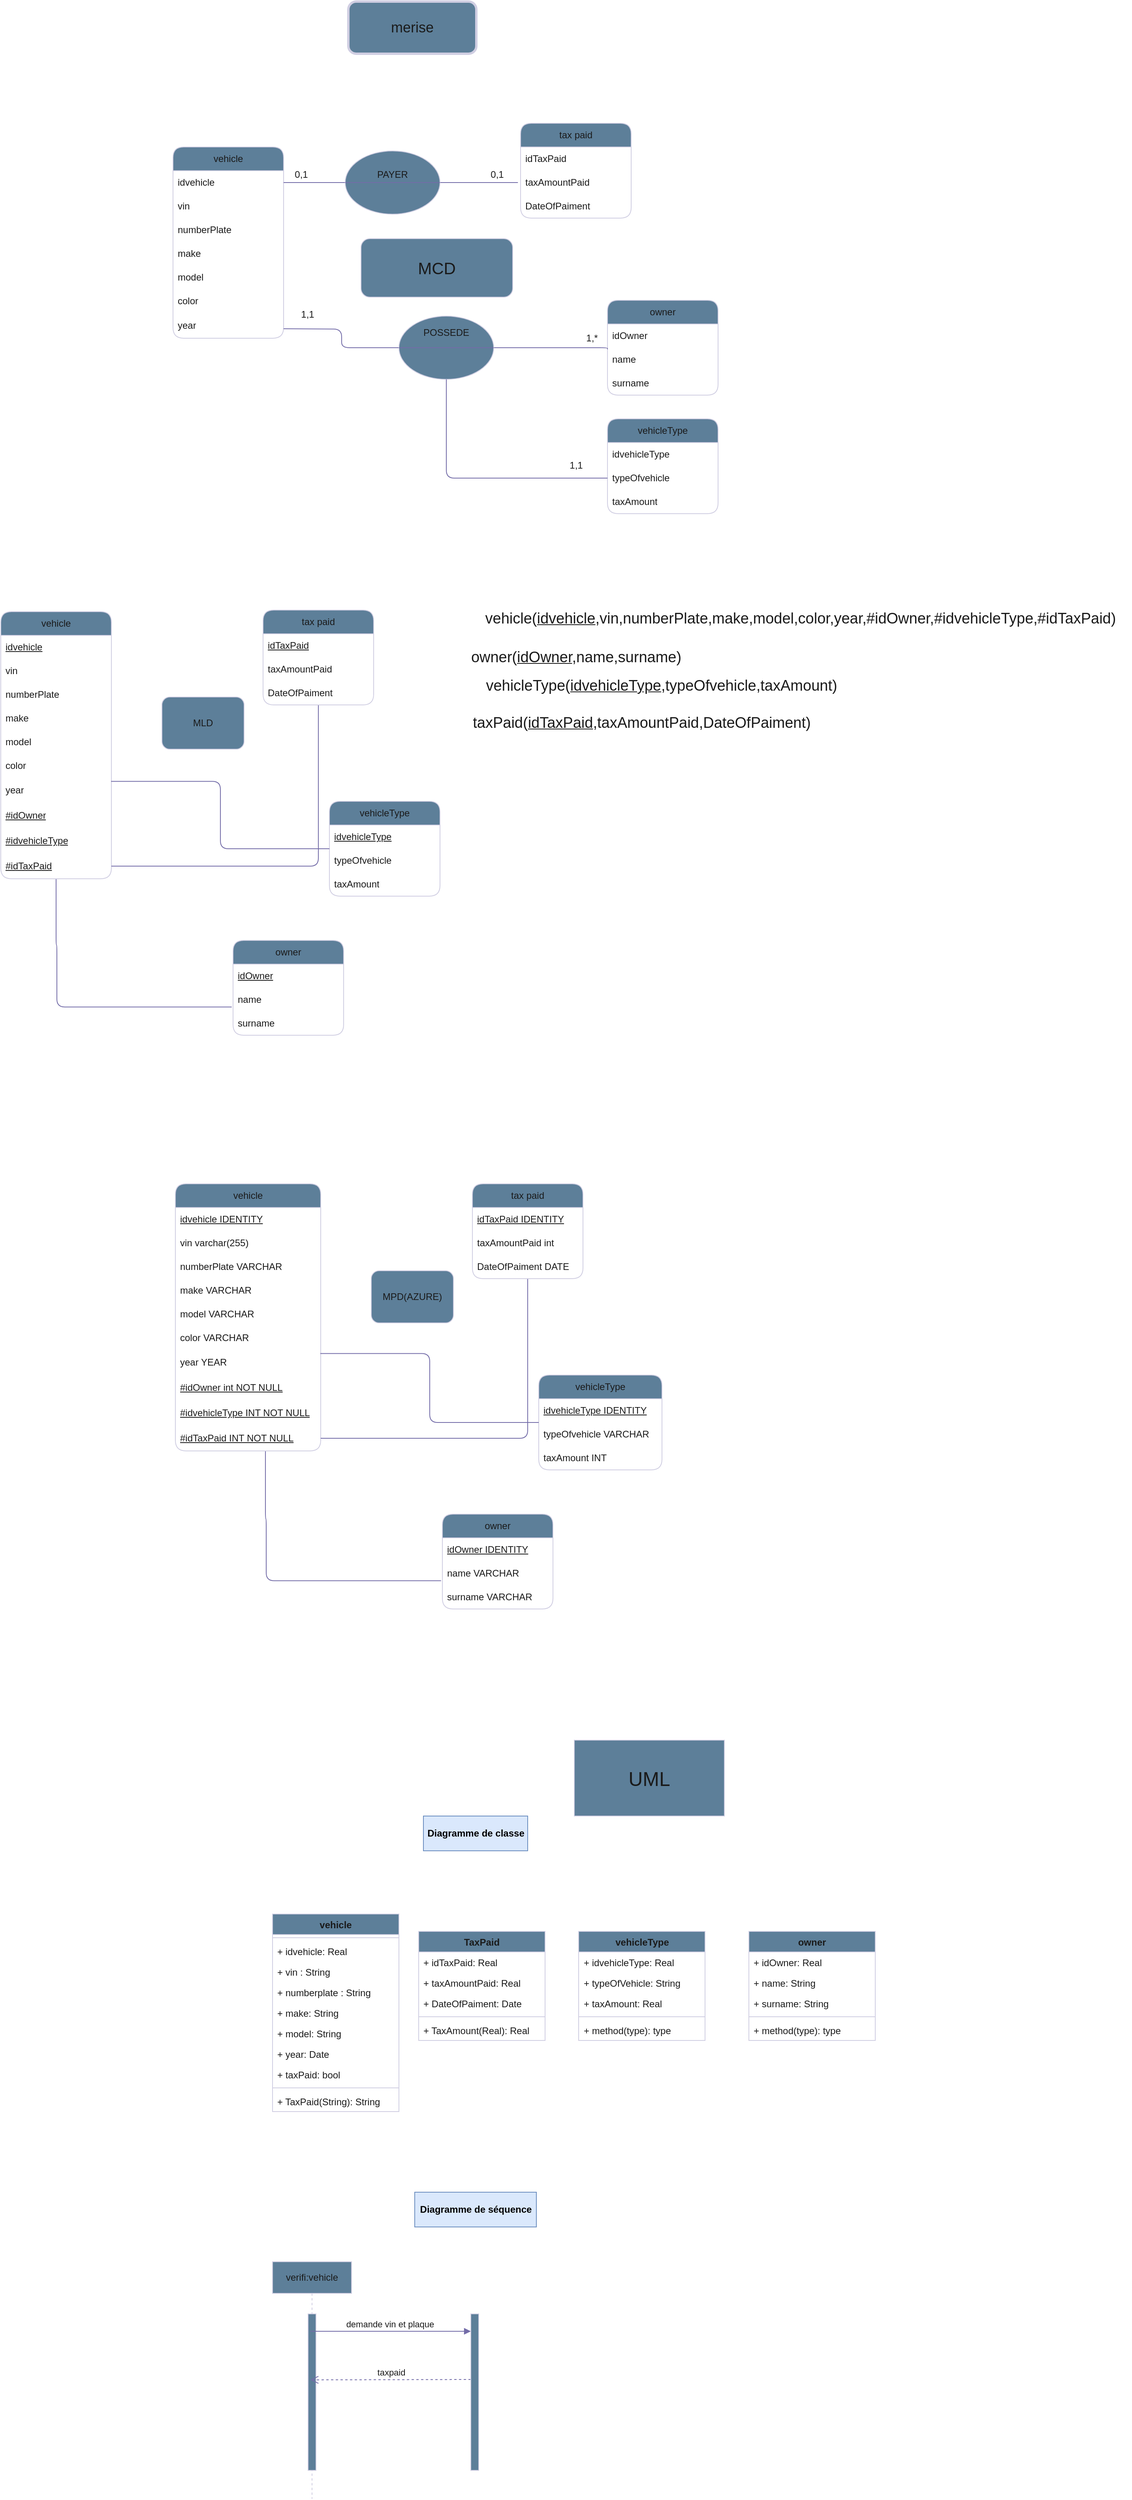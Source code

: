 <mxfile version="23.1.5" type="github">
  <diagram id="C5RBs43oDa-KdzZeNtuy" name="Page-1">
    <mxGraphModel dx="827" dy="2083" grid="1" gridSize="22" guides="1" tooltips="1" connect="1" arrows="1" fold="1" page="1" pageScale="1" pageWidth="1200" pageHeight="1600" math="0" shadow="0">
      <root>
        <mxCell id="WIyWlLk6GJQsqaUBKTNV-0" />
        <mxCell id="WIyWlLk6GJQsqaUBKTNV-1" parent="WIyWlLk6GJQsqaUBKTNV-0" />
        <mxCell id="b2RJDhuck7k-rT2xG-7A-0" value="vehicle" style="swimlane;fontStyle=0;childLayout=stackLayout;horizontal=1;startSize=30;horizontalStack=0;resizeParent=1;resizeParentMax=0;resizeLast=0;collapsible=1;marginBottom=0;whiteSpace=wrap;html=1;rounded=1;labelBackgroundColor=none;fillColor=#5D7F99;strokeColor=#D0CEE2;fontColor=#1A1A1A;" parent="WIyWlLk6GJQsqaUBKTNV-1" vertex="1">
          <mxGeometry x="239" y="-1312" width="140" height="242" as="geometry" />
        </mxCell>
        <mxCell id="b2RJDhuck7k-rT2xG-7A-1" value="idvehicle" style="text;strokeColor=none;fillColor=none;align=left;verticalAlign=middle;spacingLeft=4;spacingRight=4;overflow=hidden;points=[[0,0.5],[1,0.5]];portConstraint=eastwest;rotatable=0;whiteSpace=wrap;html=1;rounded=1;labelBackgroundColor=none;fontColor=#1A1A1A;" parent="b2RJDhuck7k-rT2xG-7A-0" vertex="1">
          <mxGeometry y="30" width="140" height="30" as="geometry" />
        </mxCell>
        <mxCell id="b2RJDhuck7k-rT2xG-7A-2" value="vin" style="text;strokeColor=none;fillColor=none;align=left;verticalAlign=middle;spacingLeft=4;spacingRight=4;overflow=hidden;points=[[0,0.5],[1,0.5]];portConstraint=eastwest;rotatable=0;whiteSpace=wrap;html=1;rounded=1;labelBackgroundColor=none;fontColor=#1A1A1A;" parent="b2RJDhuck7k-rT2xG-7A-0" vertex="1">
          <mxGeometry y="60" width="140" height="30" as="geometry" />
        </mxCell>
        <mxCell id="b2RJDhuck7k-rT2xG-7A-3" value="numberPlate" style="text;strokeColor=none;fillColor=none;align=left;verticalAlign=middle;spacingLeft=4;spacingRight=4;overflow=hidden;points=[[0,0.5],[1,0.5]];portConstraint=eastwest;rotatable=0;whiteSpace=wrap;html=1;rounded=1;labelBackgroundColor=none;fontColor=#1A1A1A;" parent="b2RJDhuck7k-rT2xG-7A-0" vertex="1">
          <mxGeometry y="90" width="140" height="30" as="geometry" />
        </mxCell>
        <mxCell id="b2RJDhuck7k-rT2xG-7A-18" value="make" style="text;strokeColor=none;fillColor=none;align=left;verticalAlign=middle;spacingLeft=4;spacingRight=4;overflow=hidden;points=[[0,0.5],[1,0.5]];portConstraint=eastwest;rotatable=0;whiteSpace=wrap;html=1;rounded=1;labelBackgroundColor=none;fontColor=#1A1A1A;" parent="b2RJDhuck7k-rT2xG-7A-0" vertex="1">
          <mxGeometry y="120" width="140" height="30" as="geometry" />
        </mxCell>
        <mxCell id="b2RJDhuck7k-rT2xG-7A-17" value="model" style="text;strokeColor=none;fillColor=none;align=left;verticalAlign=middle;spacingLeft=4;spacingRight=4;overflow=hidden;points=[[0,0.5],[1,0.5]];portConstraint=eastwest;rotatable=0;whiteSpace=wrap;html=1;rounded=1;labelBackgroundColor=none;fontColor=#1A1A1A;" parent="b2RJDhuck7k-rT2xG-7A-0" vertex="1">
          <mxGeometry y="150" width="140" height="30" as="geometry" />
        </mxCell>
        <mxCell id="b2RJDhuck7k-rT2xG-7A-16" value="color" style="text;strokeColor=none;fillColor=none;align=left;verticalAlign=middle;spacingLeft=4;spacingRight=4;overflow=hidden;points=[[0,0.5],[1,0.5]];portConstraint=eastwest;rotatable=0;whiteSpace=wrap;html=1;rounded=1;labelBackgroundColor=none;fontColor=#1A1A1A;" parent="b2RJDhuck7k-rT2xG-7A-0" vertex="1">
          <mxGeometry y="180" width="140" height="30" as="geometry" />
        </mxCell>
        <mxCell id="b2RJDhuck7k-rT2xG-7A-20" value="year" style="text;strokeColor=none;fillColor=none;align=left;verticalAlign=middle;spacingLeft=4;spacingRight=4;overflow=hidden;points=[[0,0.5],[1,0.5]];portConstraint=eastwest;rotatable=0;whiteSpace=wrap;html=1;rounded=1;labelBackgroundColor=none;fontColor=#1A1A1A;" parent="b2RJDhuck7k-rT2xG-7A-0" vertex="1">
          <mxGeometry y="210" width="140" height="32" as="geometry" />
        </mxCell>
        <mxCell id="b2RJDhuck7k-rT2xG-7A-4" value="tax paid" style="swimlane;fontStyle=0;childLayout=stackLayout;horizontal=1;startSize=30;horizontalStack=0;resizeParent=1;resizeParentMax=0;resizeLast=0;collapsible=1;marginBottom=0;whiteSpace=wrap;html=1;rounded=1;labelBackgroundColor=none;fillColor=#5D7F99;strokeColor=#D0CEE2;fontColor=#1A1A1A;" parent="WIyWlLk6GJQsqaUBKTNV-1" vertex="1">
          <mxGeometry x="679" y="-1342" width="140" height="120" as="geometry" />
        </mxCell>
        <mxCell id="b2RJDhuck7k-rT2xG-7A-5" value="idTaxPaid" style="text;strokeColor=none;fillColor=none;align=left;verticalAlign=middle;spacingLeft=4;spacingRight=4;overflow=hidden;points=[[0,0.5],[1,0.5]];portConstraint=eastwest;rotatable=0;whiteSpace=wrap;html=1;rounded=1;labelBackgroundColor=none;fontColor=#1A1A1A;" parent="b2RJDhuck7k-rT2xG-7A-4" vertex="1">
          <mxGeometry y="30" width="140" height="30" as="geometry" />
        </mxCell>
        <mxCell id="b2RJDhuck7k-rT2xG-7A-6" value="taxAmountPaid" style="text;strokeColor=none;fillColor=none;align=left;verticalAlign=middle;spacingLeft=4;spacingRight=4;overflow=hidden;points=[[0,0.5],[1,0.5]];portConstraint=eastwest;rotatable=0;whiteSpace=wrap;html=1;rounded=1;labelBackgroundColor=none;fontColor=#1A1A1A;" parent="b2RJDhuck7k-rT2xG-7A-4" vertex="1">
          <mxGeometry y="60" width="140" height="30" as="geometry" />
        </mxCell>
        <mxCell id="b2RJDhuck7k-rT2xG-7A-7" value="DateOfPaiment" style="text;strokeColor=none;fillColor=none;align=left;verticalAlign=middle;spacingLeft=4;spacingRight=4;overflow=hidden;points=[[0,0.5],[1,0.5]];portConstraint=eastwest;rotatable=0;whiteSpace=wrap;html=1;rounded=1;labelBackgroundColor=none;fontColor=#1A1A1A;" parent="b2RJDhuck7k-rT2xG-7A-4" vertex="1">
          <mxGeometry y="90" width="140" height="30" as="geometry" />
        </mxCell>
        <mxCell id="b2RJDhuck7k-rT2xG-7A-8" value="owner" style="swimlane;fontStyle=0;childLayout=stackLayout;horizontal=1;startSize=30;horizontalStack=0;resizeParent=1;resizeParentMax=0;resizeLast=0;collapsible=1;marginBottom=0;whiteSpace=wrap;html=1;rounded=1;labelBackgroundColor=none;fillColor=#5D7F99;strokeColor=#D0CEE2;fontColor=#1A1A1A;" parent="WIyWlLk6GJQsqaUBKTNV-1" vertex="1">
          <mxGeometry x="789" y="-1118" width="140" height="120" as="geometry" />
        </mxCell>
        <mxCell id="b2RJDhuck7k-rT2xG-7A-9" value="idOwner" style="text;strokeColor=none;fillColor=none;align=left;verticalAlign=middle;spacingLeft=4;spacingRight=4;overflow=hidden;points=[[0,0.5],[1,0.5]];portConstraint=eastwest;rotatable=0;whiteSpace=wrap;html=1;rounded=1;labelBackgroundColor=none;fontColor=#1A1A1A;" parent="b2RJDhuck7k-rT2xG-7A-8" vertex="1">
          <mxGeometry y="30" width="140" height="30" as="geometry" />
        </mxCell>
        <mxCell id="b2RJDhuck7k-rT2xG-7A-10" value="name" style="text;strokeColor=none;fillColor=none;align=left;verticalAlign=middle;spacingLeft=4;spacingRight=4;overflow=hidden;points=[[0,0.5],[1,0.5]];portConstraint=eastwest;rotatable=0;whiteSpace=wrap;html=1;rounded=1;labelBackgroundColor=none;fontColor=#1A1A1A;" parent="b2RJDhuck7k-rT2xG-7A-8" vertex="1">
          <mxGeometry y="60" width="140" height="30" as="geometry" />
        </mxCell>
        <mxCell id="b2RJDhuck7k-rT2xG-7A-11" value="surname" style="text;strokeColor=none;fillColor=none;align=left;verticalAlign=middle;spacingLeft=4;spacingRight=4;overflow=hidden;points=[[0,0.5],[1,0.5]];portConstraint=eastwest;rotatable=0;whiteSpace=wrap;html=1;rounded=1;labelBackgroundColor=none;fontColor=#1A1A1A;" parent="b2RJDhuck7k-rT2xG-7A-8" vertex="1">
          <mxGeometry y="90" width="140" height="30" as="geometry" />
        </mxCell>
        <mxCell id="b2RJDhuck7k-rT2xG-7A-12" value="vehicleType" style="swimlane;fontStyle=0;childLayout=stackLayout;horizontal=1;startSize=30;horizontalStack=0;resizeParent=1;resizeParentMax=0;resizeLast=0;collapsible=1;marginBottom=0;whiteSpace=wrap;html=1;rounded=1;labelBackgroundColor=none;fillColor=#5D7F99;strokeColor=#D0CEE2;fontColor=#1A1A1A;" parent="WIyWlLk6GJQsqaUBKTNV-1" vertex="1">
          <mxGeometry x="789" y="-968" width="140" height="120" as="geometry" />
        </mxCell>
        <mxCell id="b2RJDhuck7k-rT2xG-7A-13" value="idvehicleType" style="text;strokeColor=none;fillColor=none;align=left;verticalAlign=middle;spacingLeft=4;spacingRight=4;overflow=hidden;points=[[0,0.5],[1,0.5]];portConstraint=eastwest;rotatable=0;whiteSpace=wrap;html=1;rounded=1;labelBackgroundColor=none;fontColor=#1A1A1A;" parent="b2RJDhuck7k-rT2xG-7A-12" vertex="1">
          <mxGeometry y="30" width="140" height="30" as="geometry" />
        </mxCell>
        <mxCell id="b2RJDhuck7k-rT2xG-7A-14" value="typeOfvehicle" style="text;strokeColor=none;fillColor=none;align=left;verticalAlign=middle;spacingLeft=4;spacingRight=4;overflow=hidden;points=[[0,0.5],[1,0.5]];portConstraint=eastwest;rotatable=0;whiteSpace=wrap;html=1;rounded=1;labelBackgroundColor=none;fontColor=#1A1A1A;" parent="b2RJDhuck7k-rT2xG-7A-12" vertex="1">
          <mxGeometry y="60" width="140" height="30" as="geometry" />
        </mxCell>
        <mxCell id="b2RJDhuck7k-rT2xG-7A-15" value="taxAmount" style="text;strokeColor=none;fillColor=none;align=left;verticalAlign=middle;spacingLeft=4;spacingRight=4;overflow=hidden;points=[[0,0.5],[1,0.5]];portConstraint=eastwest;rotatable=0;whiteSpace=wrap;html=1;rounded=1;labelBackgroundColor=none;fontColor=#1A1A1A;" parent="b2RJDhuck7k-rT2xG-7A-12" vertex="1">
          <mxGeometry y="90" width="140" height="30" as="geometry" />
        </mxCell>
        <mxCell id="b2RJDhuck7k-rT2xG-7A-25" style="edgeStyle=orthogonalEdgeStyle;rounded=1;orthogonalLoop=1;jettySize=auto;html=1;endArrow=none;endFill=0;exitX=1;exitY=0.5;exitDx=0;exitDy=0;labelBackgroundColor=none;strokeColor=#736CA8;fontColor=default;" parent="WIyWlLk6GJQsqaUBKTNV-1" edge="1">
          <mxGeometry relative="1" as="geometry">
            <mxPoint x="645" y="-1058" as="sourcePoint" />
            <mxPoint x="789" y="-1056" as="targetPoint" />
            <Array as="points">
              <mxPoint x="789" y="-1058" />
            </Array>
          </mxGeometry>
        </mxCell>
        <mxCell id="b2RJDhuck7k-rT2xG-7A-27" style="edgeStyle=orthogonalEdgeStyle;rounded=1;orthogonalLoop=1;jettySize=auto;html=1;entryX=1;entryY=0.5;entryDx=0;entryDy=0;endArrow=none;endFill=0;labelBackgroundColor=none;strokeColor=#736CA8;fontColor=default;" parent="WIyWlLk6GJQsqaUBKTNV-1" source="b2RJDhuck7k-rT2xG-7A-51" target="b2RJDhuck7k-rT2xG-7A-1" edge="1">
          <mxGeometry relative="1" as="geometry">
            <mxPoint x="569" y="-1267" as="sourcePoint" />
            <Array as="points" />
          </mxGeometry>
        </mxCell>
        <mxCell id="b2RJDhuck7k-rT2xG-7A-29" value="0,1" style="text;html=1;align=center;verticalAlign=middle;resizable=0;points=[];autosize=1;strokeColor=none;fillColor=none;rounded=1;labelBackgroundColor=none;fontColor=#1A1A1A;" parent="WIyWlLk6GJQsqaUBKTNV-1" vertex="1">
          <mxGeometry x="627" y="-1299" width="44" height="44" as="geometry" />
        </mxCell>
        <mxCell id="b2RJDhuck7k-rT2xG-7A-31" value="1,*" style="text;html=1;align=center;verticalAlign=middle;resizable=0;points=[];autosize=1;strokeColor=none;fillColor=none;strokeWidth=6;rounded=1;labelBackgroundColor=none;fontColor=#1A1A1A;" parent="WIyWlLk6GJQsqaUBKTNV-1" vertex="1">
          <mxGeometry x="747" y="-1092" width="44" height="44" as="geometry" />
        </mxCell>
        <mxCell id="b2RJDhuck7k-rT2xG-7A-37" value="0,1" style="text;html=1;align=center;verticalAlign=middle;resizable=0;points=[];autosize=1;strokeColor=none;fillColor=none;rounded=1;labelBackgroundColor=none;fontColor=#1A1A1A;" parent="WIyWlLk6GJQsqaUBKTNV-1" vertex="1">
          <mxGeometry x="379" y="-1299" width="44" height="44" as="geometry" />
        </mxCell>
        <mxCell id="b2RJDhuck7k-rT2xG-7A-40" value="&lt;font style=&quot;font-size: 21px;&quot;&gt;MCD&lt;/font&gt;" style="text;html=1;align=center;verticalAlign=middle;whiteSpace=wrap;rounded=1;fillColor=#5D7F99;strokeColor=#D0CEE2;perimeterSpacing=1;imageWidth=27;imageHeight=24;arcSize=15;labelBackgroundColor=none;fontColor=#1A1A1A;" parent="WIyWlLk6GJQsqaUBKTNV-1" vertex="1">
          <mxGeometry x="477" y="-1196" width="192" height="74" as="geometry" />
        </mxCell>
        <mxCell id="b2RJDhuck7k-rT2xG-7A-48" value="" style="edgeStyle=orthogonalEdgeStyle;rounded=1;orthogonalLoop=1;jettySize=auto;html=1;entryX=0;entryY=0.5;entryDx=0;entryDy=0;endArrow=none;endFill=0;exitX=-0.046;exitY=0.386;exitDx=0;exitDy=0;exitPerimeter=0;labelBackgroundColor=none;strokeColor=#736CA8;fontColor=default;" parent="WIyWlLk6GJQsqaUBKTNV-1" target="b2RJDhuck7k-rT2xG-7A-47" edge="1">
          <mxGeometry relative="1" as="geometry">
            <mxPoint x="378.976" y="-1082.016" as="sourcePoint" />
            <mxPoint x="789" y="-1057" as="targetPoint" />
          </mxGeometry>
        </mxCell>
        <mxCell id="b2RJDhuck7k-rT2xG-7A-47" value="" style="ellipse;whiteSpace=wrap;html=1;rounded=1;labelBackgroundColor=none;fillColor=#5D7F99;strokeColor=#D0CEE2;fontColor=#1A1A1A;" parent="WIyWlLk6GJQsqaUBKTNV-1" vertex="1">
          <mxGeometry x="525" y="-1098" width="120" height="80" as="geometry" />
        </mxCell>
        <mxCell id="b2RJDhuck7k-rT2xG-7A-49" value="" style="endArrow=none;html=1;rounded=1;entryX=1;entryY=0.5;entryDx=0;entryDy=0;exitX=0;exitY=0.5;exitDx=0;exitDy=0;labelBackgroundColor=none;strokeColor=#736CA8;fontColor=default;" parent="WIyWlLk6GJQsqaUBKTNV-1" source="b2RJDhuck7k-rT2xG-7A-47" target="b2RJDhuck7k-rT2xG-7A-47" edge="1">
          <mxGeometry width="50" height="50" relative="1" as="geometry">
            <mxPoint x="525" y="-1138" as="sourcePoint" />
            <mxPoint x="575" y="-1188" as="targetPoint" />
          </mxGeometry>
        </mxCell>
        <mxCell id="b2RJDhuck7k-rT2xG-7A-50" value="POSSEDE" style="text;html=1;align=center;verticalAlign=middle;whiteSpace=wrap;rounded=1;labelBackgroundColor=none;fontColor=#1A1A1A;" parent="WIyWlLk6GJQsqaUBKTNV-1" vertex="1">
          <mxGeometry x="555" y="-1092" width="60" height="30" as="geometry" />
        </mxCell>
        <mxCell id="b2RJDhuck7k-rT2xG-7A-52" value="" style="edgeStyle=orthogonalEdgeStyle;rounded=1;orthogonalLoop=1;jettySize=auto;html=1;entryX=1;entryY=0.5;entryDx=0;entryDy=0;endArrow=none;endFill=0;labelBackgroundColor=none;strokeColor=#736CA8;fontColor=default;" parent="WIyWlLk6GJQsqaUBKTNV-1" target="b2RJDhuck7k-rT2xG-7A-51" edge="1">
          <mxGeometry relative="1" as="geometry">
            <mxPoint x="667" y="-1267" as="sourcePoint" />
            <mxPoint x="379" y="-1267" as="targetPoint" />
            <Array as="points">
              <mxPoint x="679" y="-1267" />
              <mxPoint x="679" y="-1267" />
            </Array>
          </mxGeometry>
        </mxCell>
        <mxCell id="b2RJDhuck7k-rT2xG-7A-51" value="" style="ellipse;whiteSpace=wrap;html=1;rounded=1;labelBackgroundColor=none;fillColor=#5D7F99;strokeColor=#D0CEE2;fontColor=#1A1A1A;" parent="WIyWlLk6GJQsqaUBKTNV-1" vertex="1">
          <mxGeometry x="457" y="-1307" width="120" height="80" as="geometry" />
        </mxCell>
        <mxCell id="b2RJDhuck7k-rT2xG-7A-53" value="" style="endArrow=none;html=1;rounded=1;labelBackgroundColor=none;strokeColor=#736CA8;fontColor=default;" parent="WIyWlLk6GJQsqaUBKTNV-1" source="b2RJDhuck7k-rT2xG-7A-51" edge="1">
          <mxGeometry width="50" height="50" relative="1" as="geometry">
            <mxPoint x="525" y="-1226" as="sourcePoint" />
            <mxPoint x="575" y="-1276" as="targetPoint" />
          </mxGeometry>
        </mxCell>
        <mxCell id="b2RJDhuck7k-rT2xG-7A-55" value="" style="endArrow=none;html=1;rounded=1;entryX=1;entryY=0.5;entryDx=0;entryDy=0;exitX=0;exitY=0.5;exitDx=0;exitDy=0;labelBackgroundColor=none;strokeColor=#736CA8;fontColor=default;" parent="WIyWlLk6GJQsqaUBKTNV-1" source="b2RJDhuck7k-rT2xG-7A-51" target="b2RJDhuck7k-rT2xG-7A-51" edge="1">
          <mxGeometry width="50" height="50" relative="1" as="geometry">
            <mxPoint x="457" y="-1262" as="sourcePoint" />
            <mxPoint x="507" y="-1312" as="targetPoint" />
          </mxGeometry>
        </mxCell>
        <mxCell id="b2RJDhuck7k-rT2xG-7A-56" value="PAYER" style="text;html=1;align=center;verticalAlign=middle;whiteSpace=wrap;rounded=1;labelBackgroundColor=none;fontColor=#1A1A1A;" parent="WIyWlLk6GJQsqaUBKTNV-1" vertex="1">
          <mxGeometry x="487" y="-1292" width="60" height="30" as="geometry" />
        </mxCell>
        <mxCell id="b2RJDhuck7k-rT2xG-7A-64" value="1,1" style="text;html=1;align=center;verticalAlign=middle;resizable=0;points=[];autosize=1;strokeColor=none;fillColor=none;strokeWidth=6;rounded=1;labelBackgroundColor=none;fontColor=#1A1A1A;" parent="WIyWlLk6GJQsqaUBKTNV-1" vertex="1">
          <mxGeometry x="727" y="-931" width="44" height="44" as="geometry" />
        </mxCell>
        <mxCell id="b2RJDhuck7k-rT2xG-7A-67" value="1,1" style="text;html=1;align=center;verticalAlign=middle;resizable=0;points=[];autosize=1;strokeColor=none;fillColor=none;strokeWidth=6;rounded=1;labelBackgroundColor=none;fontColor=#1A1A1A;" parent="WIyWlLk6GJQsqaUBKTNV-1" vertex="1">
          <mxGeometry x="387" y="-1122" width="44" height="44" as="geometry" />
        </mxCell>
        <mxCell id="b2RJDhuck7k-rT2xG-7A-69" style="edgeStyle=orthogonalEdgeStyle;rounded=1;orthogonalLoop=1;jettySize=auto;html=1;entryX=0.5;entryY=1;entryDx=0;entryDy=0;endArrow=none;endFill=0;labelBackgroundColor=none;strokeColor=#736CA8;fontColor=default;" parent="WIyWlLk6GJQsqaUBKTNV-1" source="b2RJDhuck7k-rT2xG-7A-14" target="b2RJDhuck7k-rT2xG-7A-47" edge="1">
          <mxGeometry relative="1" as="geometry" />
        </mxCell>
        <mxCell id="_83wY9tQXMiuMrTnx9jU-0" value="&lt;font style=&quot;font-size: 18px;&quot;&gt;merise&lt;/font&gt;" style="text;html=1;align=center;verticalAlign=middle;whiteSpace=wrap;rounded=1;perimeterSpacing=3;strokeWidth=3;fillColor=#5D7F99;strokeColor=#D0CEE2;labelBackgroundColor=none;fontColor=#1A1A1A;" vertex="1" parent="WIyWlLk6GJQsqaUBKTNV-1">
          <mxGeometry x="461" y="-1496" width="162" height="66" as="geometry" />
        </mxCell>
        <mxCell id="_83wY9tQXMiuMrTnx9jU-35" style="edgeStyle=orthogonalEdgeStyle;rounded=1;orthogonalLoop=1;jettySize=auto;html=1;entryX=-0.012;entryY=-0.19;entryDx=0;entryDy=0;entryPerimeter=0;endArrow=none;endFill=0;labelBackgroundColor=none;strokeColor=#736CA8;fontColor=default;" edge="1" parent="WIyWlLk6GJQsqaUBKTNV-1" source="_83wY9tQXMiuMrTnx9jU-36" target="_83wY9tQXMiuMrTnx9jU-55">
          <mxGeometry relative="1" as="geometry">
            <mxPoint x="91" y="-219" as="targetPoint" />
            <Array as="points">
              <mxPoint x="91" y="-302" />
              <mxPoint x="92" y="-224" />
            </Array>
          </mxGeometry>
        </mxCell>
        <mxCell id="_83wY9tQXMiuMrTnx9jU-36" value="vehicle" style="swimlane;fontStyle=0;childLayout=stackLayout;horizontal=1;startSize=30;horizontalStack=0;resizeParent=1;resizeParentMax=0;resizeLast=0;collapsible=1;marginBottom=0;whiteSpace=wrap;html=1;rounded=1;labelBackgroundColor=none;fillColor=#5D7F99;strokeColor=#D0CEE2;fontColor=#1A1A1A;" vertex="1" parent="WIyWlLk6GJQsqaUBKTNV-1">
          <mxGeometry x="21" y="-724" width="140" height="338" as="geometry" />
        </mxCell>
        <mxCell id="_83wY9tQXMiuMrTnx9jU-37" value="&lt;u&gt;idvehicle&lt;/u&gt;" style="text;strokeColor=none;fillColor=none;align=left;verticalAlign=middle;spacingLeft=4;spacingRight=4;overflow=hidden;points=[[0,0.5],[1,0.5]];portConstraint=eastwest;rotatable=0;whiteSpace=wrap;html=1;rounded=1;labelBackgroundColor=none;fontColor=#1A1A1A;" vertex="1" parent="_83wY9tQXMiuMrTnx9jU-36">
          <mxGeometry y="30" width="140" height="30" as="geometry" />
        </mxCell>
        <mxCell id="_83wY9tQXMiuMrTnx9jU-38" value="vin" style="text;strokeColor=none;fillColor=none;align=left;verticalAlign=middle;spacingLeft=4;spacingRight=4;overflow=hidden;points=[[0,0.5],[1,0.5]];portConstraint=eastwest;rotatable=0;whiteSpace=wrap;html=1;rounded=1;labelBackgroundColor=none;fontColor=#1A1A1A;" vertex="1" parent="_83wY9tQXMiuMrTnx9jU-36">
          <mxGeometry y="60" width="140" height="30" as="geometry" />
        </mxCell>
        <mxCell id="_83wY9tQXMiuMrTnx9jU-39" value="numberPlate" style="text;strokeColor=none;fillColor=none;align=left;verticalAlign=middle;spacingLeft=4;spacingRight=4;overflow=hidden;points=[[0,0.5],[1,0.5]];portConstraint=eastwest;rotatable=0;whiteSpace=wrap;html=1;rounded=1;labelBackgroundColor=none;fontColor=#1A1A1A;" vertex="1" parent="_83wY9tQXMiuMrTnx9jU-36">
          <mxGeometry y="90" width="140" height="30" as="geometry" />
        </mxCell>
        <mxCell id="_83wY9tQXMiuMrTnx9jU-40" value="make" style="text;strokeColor=none;fillColor=none;align=left;verticalAlign=middle;spacingLeft=4;spacingRight=4;overflow=hidden;points=[[0,0.5],[1,0.5]];portConstraint=eastwest;rotatable=0;whiteSpace=wrap;html=1;rounded=1;labelBackgroundColor=none;fontColor=#1A1A1A;" vertex="1" parent="_83wY9tQXMiuMrTnx9jU-36">
          <mxGeometry y="120" width="140" height="30" as="geometry" />
        </mxCell>
        <mxCell id="_83wY9tQXMiuMrTnx9jU-41" value="model" style="text;strokeColor=none;fillColor=none;align=left;verticalAlign=middle;spacingLeft=4;spacingRight=4;overflow=hidden;points=[[0,0.5],[1,0.5]];portConstraint=eastwest;rotatable=0;whiteSpace=wrap;html=1;rounded=1;labelBackgroundColor=none;fontColor=#1A1A1A;" vertex="1" parent="_83wY9tQXMiuMrTnx9jU-36">
          <mxGeometry y="150" width="140" height="30" as="geometry" />
        </mxCell>
        <mxCell id="_83wY9tQXMiuMrTnx9jU-42" value="color" style="text;strokeColor=none;fillColor=none;align=left;verticalAlign=middle;spacingLeft=4;spacingRight=4;overflow=hidden;points=[[0,0.5],[1,0.5]];portConstraint=eastwest;rotatable=0;whiteSpace=wrap;html=1;rounded=1;labelBackgroundColor=none;fontColor=#1A1A1A;" vertex="1" parent="_83wY9tQXMiuMrTnx9jU-36">
          <mxGeometry y="180" width="140" height="30" as="geometry" />
        </mxCell>
        <mxCell id="_83wY9tQXMiuMrTnx9jU-43" value="year" style="text;strokeColor=none;fillColor=none;align=left;verticalAlign=middle;spacingLeft=4;spacingRight=4;overflow=hidden;points=[[0,0.5],[1,0.5]];portConstraint=eastwest;rotatable=0;whiteSpace=wrap;html=1;rounded=1;labelBackgroundColor=none;fontColor=#1A1A1A;" vertex="1" parent="_83wY9tQXMiuMrTnx9jU-36">
          <mxGeometry y="210" width="140" height="32" as="geometry" />
        </mxCell>
        <mxCell id="_83wY9tQXMiuMrTnx9jU-44" value="&lt;u&gt;#idOwner&lt;/u&gt;" style="text;strokeColor=none;fillColor=none;align=left;verticalAlign=middle;spacingLeft=4;spacingRight=4;overflow=hidden;points=[[0,0.5],[1,0.5]];portConstraint=eastwest;rotatable=0;whiteSpace=wrap;html=1;rounded=1;labelBackgroundColor=none;fontColor=#1A1A1A;" vertex="1" parent="_83wY9tQXMiuMrTnx9jU-36">
          <mxGeometry y="242" width="140" height="32" as="geometry" />
        </mxCell>
        <mxCell id="_83wY9tQXMiuMrTnx9jU-45" value="&lt;u&gt;#idvehicleType&lt;/u&gt;" style="text;strokeColor=none;fillColor=none;align=left;verticalAlign=middle;spacingLeft=4;spacingRight=4;overflow=hidden;points=[[0,0.5],[1,0.5]];portConstraint=eastwest;rotatable=0;whiteSpace=wrap;html=1;rounded=1;labelBackgroundColor=none;fontColor=#1A1A1A;" vertex="1" parent="_83wY9tQXMiuMrTnx9jU-36">
          <mxGeometry y="274" width="140" height="32" as="geometry" />
        </mxCell>
        <mxCell id="_83wY9tQXMiuMrTnx9jU-46" value="&lt;u&gt;#idTaxPaid&lt;/u&gt;" style="text;strokeColor=none;fillColor=none;align=left;verticalAlign=middle;spacingLeft=4;spacingRight=4;overflow=hidden;points=[[0,0.5],[1,0.5]];portConstraint=eastwest;rotatable=0;whiteSpace=wrap;html=1;rounded=1;labelBackgroundColor=none;fontColor=#1A1A1A;" vertex="1" parent="_83wY9tQXMiuMrTnx9jU-36">
          <mxGeometry y="306" width="140" height="32" as="geometry" />
        </mxCell>
        <mxCell id="_83wY9tQXMiuMrTnx9jU-47" style="edgeStyle=orthogonalEdgeStyle;rounded=1;orthogonalLoop=1;jettySize=auto;html=1;endArrow=none;endFill=0;labelBackgroundColor=none;strokeColor=#736CA8;fontColor=default;" edge="1" parent="WIyWlLk6GJQsqaUBKTNV-1" source="_83wY9tQXMiuMrTnx9jU-48" target="_83wY9tQXMiuMrTnx9jU-46">
          <mxGeometry relative="1" as="geometry" />
        </mxCell>
        <mxCell id="_83wY9tQXMiuMrTnx9jU-48" value="tax paid" style="swimlane;fontStyle=0;childLayout=stackLayout;horizontal=1;startSize=30;horizontalStack=0;resizeParent=1;resizeParentMax=0;resizeLast=0;collapsible=1;marginBottom=0;whiteSpace=wrap;html=1;rounded=1;labelBackgroundColor=none;fillColor=#5D7F99;strokeColor=#D0CEE2;fontColor=#1A1A1A;" vertex="1" parent="WIyWlLk6GJQsqaUBKTNV-1">
          <mxGeometry x="353" y="-726" width="140" height="120" as="geometry" />
        </mxCell>
        <mxCell id="_83wY9tQXMiuMrTnx9jU-49" value="&lt;u&gt;idTaxPaid&lt;/u&gt;" style="text;strokeColor=none;fillColor=none;align=left;verticalAlign=middle;spacingLeft=4;spacingRight=4;overflow=hidden;points=[[0,0.5],[1,0.5]];portConstraint=eastwest;rotatable=0;whiteSpace=wrap;html=1;rounded=1;labelBackgroundColor=none;fontColor=#1A1A1A;" vertex="1" parent="_83wY9tQXMiuMrTnx9jU-48">
          <mxGeometry y="30" width="140" height="30" as="geometry" />
        </mxCell>
        <mxCell id="_83wY9tQXMiuMrTnx9jU-50" value="taxAmountPaid" style="text;strokeColor=none;fillColor=none;align=left;verticalAlign=middle;spacingLeft=4;spacingRight=4;overflow=hidden;points=[[0,0.5],[1,0.5]];portConstraint=eastwest;rotatable=0;whiteSpace=wrap;html=1;rounded=1;labelBackgroundColor=none;fontColor=#1A1A1A;" vertex="1" parent="_83wY9tQXMiuMrTnx9jU-48">
          <mxGeometry y="60" width="140" height="30" as="geometry" />
        </mxCell>
        <mxCell id="_83wY9tQXMiuMrTnx9jU-51" value="DateOfPaiment" style="text;strokeColor=none;fillColor=none;align=left;verticalAlign=middle;spacingLeft=4;spacingRight=4;overflow=hidden;points=[[0,0.5],[1,0.5]];portConstraint=eastwest;rotatable=0;whiteSpace=wrap;html=1;rounded=1;labelBackgroundColor=none;fontColor=#1A1A1A;" vertex="1" parent="_83wY9tQXMiuMrTnx9jU-48">
          <mxGeometry y="90" width="140" height="30" as="geometry" />
        </mxCell>
        <mxCell id="_83wY9tQXMiuMrTnx9jU-52" value="owner" style="swimlane;fontStyle=0;childLayout=stackLayout;horizontal=1;startSize=30;horizontalStack=0;resizeParent=1;resizeParentMax=0;resizeLast=0;collapsible=1;marginBottom=0;whiteSpace=wrap;html=1;rounded=1;labelBackgroundColor=none;fillColor=#5D7F99;strokeColor=#D0CEE2;fontColor=#1A1A1A;" vertex="1" parent="WIyWlLk6GJQsqaUBKTNV-1">
          <mxGeometry x="315" y="-308" width="140" height="120" as="geometry" />
        </mxCell>
        <mxCell id="_83wY9tQXMiuMrTnx9jU-53" value="&lt;u&gt;idOwner&lt;/u&gt;" style="text;strokeColor=none;fillColor=none;align=left;verticalAlign=middle;spacingLeft=4;spacingRight=4;overflow=hidden;points=[[0,0.5],[1,0.5]];portConstraint=eastwest;rotatable=0;whiteSpace=wrap;html=1;rounded=1;labelBackgroundColor=none;fontColor=#1A1A1A;" vertex="1" parent="_83wY9tQXMiuMrTnx9jU-52">
          <mxGeometry y="30" width="140" height="30" as="geometry" />
        </mxCell>
        <mxCell id="_83wY9tQXMiuMrTnx9jU-54" value="name" style="text;strokeColor=none;fillColor=none;align=left;verticalAlign=middle;spacingLeft=4;spacingRight=4;overflow=hidden;points=[[0,0.5],[1,0.5]];portConstraint=eastwest;rotatable=0;whiteSpace=wrap;html=1;rounded=1;labelBackgroundColor=none;fontColor=#1A1A1A;" vertex="1" parent="_83wY9tQXMiuMrTnx9jU-52">
          <mxGeometry y="60" width="140" height="30" as="geometry" />
        </mxCell>
        <mxCell id="_83wY9tQXMiuMrTnx9jU-55" value="surname" style="text;strokeColor=none;fillColor=none;align=left;verticalAlign=middle;spacingLeft=4;spacingRight=4;overflow=hidden;points=[[0,0.5],[1,0.5]];portConstraint=eastwest;rotatable=0;whiteSpace=wrap;html=1;rounded=1;labelBackgroundColor=none;fontColor=#1A1A1A;" vertex="1" parent="_83wY9tQXMiuMrTnx9jU-52">
          <mxGeometry y="90" width="140" height="30" as="geometry" />
        </mxCell>
        <mxCell id="_83wY9tQXMiuMrTnx9jU-56" value="vehicleType" style="swimlane;fontStyle=0;childLayout=stackLayout;horizontal=1;startSize=30;horizontalStack=0;resizeParent=1;resizeParentMax=0;resizeLast=0;collapsible=1;marginBottom=0;whiteSpace=wrap;html=1;rounded=1;labelBackgroundColor=none;fillColor=#5D7F99;strokeColor=#D0CEE2;fontColor=#1A1A1A;" vertex="1" parent="WIyWlLk6GJQsqaUBKTNV-1">
          <mxGeometry x="437" y="-484" width="140" height="120" as="geometry" />
        </mxCell>
        <mxCell id="_83wY9tQXMiuMrTnx9jU-57" value="&lt;u&gt;idvehicleType&lt;/u&gt;" style="text;strokeColor=none;fillColor=none;align=left;verticalAlign=middle;spacingLeft=4;spacingRight=4;overflow=hidden;points=[[0,0.5],[1,0.5]];portConstraint=eastwest;rotatable=0;whiteSpace=wrap;html=1;rounded=1;labelBackgroundColor=none;fontColor=#1A1A1A;" vertex="1" parent="_83wY9tQXMiuMrTnx9jU-56">
          <mxGeometry y="30" width="140" height="30" as="geometry" />
        </mxCell>
        <mxCell id="_83wY9tQXMiuMrTnx9jU-58" value="typeOfvehicle" style="text;strokeColor=none;fillColor=none;align=left;verticalAlign=middle;spacingLeft=4;spacingRight=4;overflow=hidden;points=[[0,0.5],[1,0.5]];portConstraint=eastwest;rotatable=0;whiteSpace=wrap;html=1;rounded=1;labelBackgroundColor=none;fontColor=#1A1A1A;" vertex="1" parent="_83wY9tQXMiuMrTnx9jU-56">
          <mxGeometry y="60" width="140" height="30" as="geometry" />
        </mxCell>
        <mxCell id="_83wY9tQXMiuMrTnx9jU-59" value="taxAmount" style="text;strokeColor=none;fillColor=none;align=left;verticalAlign=middle;spacingLeft=4;spacingRight=4;overflow=hidden;points=[[0,0.5],[1,0.5]];portConstraint=eastwest;rotatable=0;whiteSpace=wrap;html=1;rounded=1;labelBackgroundColor=none;fontColor=#1A1A1A;" vertex="1" parent="_83wY9tQXMiuMrTnx9jU-56">
          <mxGeometry y="90" width="140" height="30" as="geometry" />
        </mxCell>
        <mxCell id="_83wY9tQXMiuMrTnx9jU-60" style="edgeStyle=orthogonalEdgeStyle;rounded=1;orthogonalLoop=1;jettySize=auto;html=1;entryX=0.997;entryY=0.149;entryDx=0;entryDy=0;entryPerimeter=0;endArrow=none;endFill=0;labelBackgroundColor=none;strokeColor=#736CA8;fontColor=default;" edge="1" parent="WIyWlLk6GJQsqaUBKTNV-1" source="_83wY9tQXMiuMrTnx9jU-56" target="_83wY9tQXMiuMrTnx9jU-43">
          <mxGeometry relative="1" as="geometry" />
        </mxCell>
        <mxCell id="_83wY9tQXMiuMrTnx9jU-61" value="MLD" style="text;html=1;align=center;verticalAlign=middle;whiteSpace=wrap;rounded=1;fillColor=#5D7F99;strokeColor=#D0CEE2;labelBackgroundColor=none;fontColor=#1A1A1A;" vertex="1" parent="WIyWlLk6GJQsqaUBKTNV-1">
          <mxGeometry x="225" y="-616" width="104" height="66" as="geometry" />
        </mxCell>
        <mxCell id="_83wY9tQXMiuMrTnx9jU-62" style="edgeStyle=orthogonalEdgeStyle;rounded=1;orthogonalLoop=1;jettySize=auto;html=1;entryX=-0.012;entryY=-0.19;entryDx=0;entryDy=0;entryPerimeter=0;endArrow=none;endFill=0;labelBackgroundColor=none;strokeColor=#736CA8;fontColor=default;" edge="1" parent="WIyWlLk6GJQsqaUBKTNV-1" source="_83wY9tQXMiuMrTnx9jU-63" target="_83wY9tQXMiuMrTnx9jU-82">
          <mxGeometry relative="1" as="geometry">
            <mxPoint x="356" y="507" as="targetPoint" />
            <Array as="points">
              <mxPoint x="356" y="424" />
              <mxPoint x="357" y="502" />
            </Array>
          </mxGeometry>
        </mxCell>
        <mxCell id="_83wY9tQXMiuMrTnx9jU-63" value="vehicle" style="swimlane;fontStyle=0;childLayout=stackLayout;horizontal=1;startSize=30;horizontalStack=0;resizeParent=1;resizeParentMax=0;resizeLast=0;collapsible=1;marginBottom=0;whiteSpace=wrap;html=1;rounded=1;labelBackgroundColor=none;fillColor=#5D7F99;strokeColor=#D0CEE2;fontColor=#1A1A1A;" vertex="1" parent="WIyWlLk6GJQsqaUBKTNV-1">
          <mxGeometry x="242" width="184" height="338" as="geometry" />
        </mxCell>
        <mxCell id="_83wY9tQXMiuMrTnx9jU-64" value="&lt;u&gt;idvehicle IDENTITY&lt;/u&gt;" style="text;strokeColor=none;fillColor=none;align=left;verticalAlign=middle;spacingLeft=4;spacingRight=4;overflow=hidden;points=[[0,0.5],[1,0.5]];portConstraint=eastwest;rotatable=0;whiteSpace=wrap;html=1;rounded=1;labelBackgroundColor=none;fontColor=#1A1A1A;" vertex="1" parent="_83wY9tQXMiuMrTnx9jU-63">
          <mxGeometry y="30" width="184" height="30" as="geometry" />
        </mxCell>
        <mxCell id="_83wY9tQXMiuMrTnx9jU-65" value="vin varchar(255)" style="text;strokeColor=none;fillColor=none;align=left;verticalAlign=middle;spacingLeft=4;spacingRight=4;overflow=hidden;points=[[0,0.5],[1,0.5]];portConstraint=eastwest;rotatable=0;whiteSpace=wrap;html=1;rounded=1;labelBackgroundColor=none;fontColor=#1A1A1A;" vertex="1" parent="_83wY9tQXMiuMrTnx9jU-63">
          <mxGeometry y="60" width="184" height="30" as="geometry" />
        </mxCell>
        <mxCell id="_83wY9tQXMiuMrTnx9jU-66" value="numberPlate VARCHAR" style="text;strokeColor=none;fillColor=none;align=left;verticalAlign=middle;spacingLeft=4;spacingRight=4;overflow=hidden;points=[[0,0.5],[1,0.5]];portConstraint=eastwest;rotatable=0;whiteSpace=wrap;html=1;rounded=1;labelBackgroundColor=none;fontColor=#1A1A1A;" vertex="1" parent="_83wY9tQXMiuMrTnx9jU-63">
          <mxGeometry y="90" width="184" height="30" as="geometry" />
        </mxCell>
        <mxCell id="_83wY9tQXMiuMrTnx9jU-67" value="make VARCHAR" style="text;strokeColor=none;fillColor=none;align=left;verticalAlign=middle;spacingLeft=4;spacingRight=4;overflow=hidden;points=[[0,0.5],[1,0.5]];portConstraint=eastwest;rotatable=0;whiteSpace=wrap;html=1;rounded=1;labelBackgroundColor=none;fontColor=#1A1A1A;" vertex="1" parent="_83wY9tQXMiuMrTnx9jU-63">
          <mxGeometry y="120" width="184" height="30" as="geometry" />
        </mxCell>
        <mxCell id="_83wY9tQXMiuMrTnx9jU-68" value="model VARCHAR" style="text;strokeColor=none;fillColor=none;align=left;verticalAlign=middle;spacingLeft=4;spacingRight=4;overflow=hidden;points=[[0,0.5],[1,0.5]];portConstraint=eastwest;rotatable=0;whiteSpace=wrap;html=1;rounded=1;labelBackgroundColor=none;fontColor=#1A1A1A;" vertex="1" parent="_83wY9tQXMiuMrTnx9jU-63">
          <mxGeometry y="150" width="184" height="30" as="geometry" />
        </mxCell>
        <mxCell id="_83wY9tQXMiuMrTnx9jU-69" value="color VARCHAR" style="text;strokeColor=none;fillColor=none;align=left;verticalAlign=middle;spacingLeft=4;spacingRight=4;overflow=hidden;points=[[0,0.5],[1,0.5]];portConstraint=eastwest;rotatable=0;whiteSpace=wrap;html=1;rounded=1;labelBackgroundColor=none;fontColor=#1A1A1A;" vertex="1" parent="_83wY9tQXMiuMrTnx9jU-63">
          <mxGeometry y="180" width="184" height="30" as="geometry" />
        </mxCell>
        <mxCell id="_83wY9tQXMiuMrTnx9jU-70" value="year YEAR" style="text;strokeColor=none;fillColor=none;align=left;verticalAlign=middle;spacingLeft=4;spacingRight=4;overflow=hidden;points=[[0,0.5],[1,0.5]];portConstraint=eastwest;rotatable=0;whiteSpace=wrap;html=1;rounded=1;labelBackgroundColor=none;fontColor=#1A1A1A;" vertex="1" parent="_83wY9tQXMiuMrTnx9jU-63">
          <mxGeometry y="210" width="184" height="32" as="geometry" />
        </mxCell>
        <mxCell id="_83wY9tQXMiuMrTnx9jU-71" value="&lt;u&gt;#idOwner int NOT NULL&lt;/u&gt;" style="text;strokeColor=none;fillColor=none;align=left;verticalAlign=middle;spacingLeft=4;spacingRight=4;overflow=hidden;points=[[0,0.5],[1,0.5]];portConstraint=eastwest;rotatable=0;whiteSpace=wrap;html=1;rounded=1;labelBackgroundColor=none;fontColor=#1A1A1A;" vertex="1" parent="_83wY9tQXMiuMrTnx9jU-63">
          <mxGeometry y="242" width="184" height="32" as="geometry" />
        </mxCell>
        <mxCell id="_83wY9tQXMiuMrTnx9jU-72" value="&lt;u&gt;#idvehicleType INT NOT NULL&lt;/u&gt;" style="text;strokeColor=none;fillColor=none;align=left;verticalAlign=middle;spacingLeft=4;spacingRight=4;overflow=hidden;points=[[0,0.5],[1,0.5]];portConstraint=eastwest;rotatable=0;whiteSpace=wrap;html=1;rounded=1;labelBackgroundColor=none;fontColor=#1A1A1A;" vertex="1" parent="_83wY9tQXMiuMrTnx9jU-63">
          <mxGeometry y="274" width="184" height="32" as="geometry" />
        </mxCell>
        <mxCell id="_83wY9tQXMiuMrTnx9jU-73" value="&lt;u&gt;#idTaxPaid INT NOT NULL&lt;/u&gt;" style="text;strokeColor=none;fillColor=none;align=left;verticalAlign=middle;spacingLeft=4;spacingRight=4;overflow=hidden;points=[[0,0.5],[1,0.5]];portConstraint=eastwest;rotatable=0;whiteSpace=wrap;html=1;rounded=1;labelBackgroundColor=none;fontColor=#1A1A1A;" vertex="1" parent="_83wY9tQXMiuMrTnx9jU-63">
          <mxGeometry y="306" width="184" height="32" as="geometry" />
        </mxCell>
        <mxCell id="_83wY9tQXMiuMrTnx9jU-74" style="edgeStyle=orthogonalEdgeStyle;rounded=1;orthogonalLoop=1;jettySize=auto;html=1;endArrow=none;endFill=0;labelBackgroundColor=none;strokeColor=#736CA8;fontColor=default;" edge="1" parent="WIyWlLk6GJQsqaUBKTNV-1" source="_83wY9tQXMiuMrTnx9jU-75" target="_83wY9tQXMiuMrTnx9jU-73">
          <mxGeometry relative="1" as="geometry" />
        </mxCell>
        <mxCell id="_83wY9tQXMiuMrTnx9jU-75" value="tax paid" style="swimlane;fontStyle=0;childLayout=stackLayout;horizontal=1;startSize=30;horizontalStack=0;resizeParent=1;resizeParentMax=0;resizeLast=0;collapsible=1;marginBottom=0;whiteSpace=wrap;html=1;rounded=1;labelBackgroundColor=none;fillColor=#5D7F99;strokeColor=#D0CEE2;fontColor=#1A1A1A;" vertex="1" parent="WIyWlLk6GJQsqaUBKTNV-1">
          <mxGeometry x="618" width="140" height="120" as="geometry" />
        </mxCell>
        <mxCell id="_83wY9tQXMiuMrTnx9jU-76" value="&lt;u&gt;idTaxPaid IDENTITY&lt;/u&gt;" style="text;strokeColor=none;fillColor=none;align=left;verticalAlign=middle;spacingLeft=4;spacingRight=4;overflow=hidden;points=[[0,0.5],[1,0.5]];portConstraint=eastwest;rotatable=0;whiteSpace=wrap;html=1;rounded=1;labelBackgroundColor=none;fontColor=#1A1A1A;" vertex="1" parent="_83wY9tQXMiuMrTnx9jU-75">
          <mxGeometry y="30" width="140" height="30" as="geometry" />
        </mxCell>
        <mxCell id="_83wY9tQXMiuMrTnx9jU-77" value="taxAmountPaid int&amp;nbsp;" style="text;strokeColor=none;fillColor=none;align=left;verticalAlign=middle;spacingLeft=4;spacingRight=4;overflow=hidden;points=[[0,0.5],[1,0.5]];portConstraint=eastwest;rotatable=0;whiteSpace=wrap;html=1;rounded=1;labelBackgroundColor=none;fontColor=#1A1A1A;" vertex="1" parent="_83wY9tQXMiuMrTnx9jU-75">
          <mxGeometry y="60" width="140" height="30" as="geometry" />
        </mxCell>
        <mxCell id="_83wY9tQXMiuMrTnx9jU-78" value="DateOfPaiment DATE" style="text;strokeColor=none;fillColor=none;align=left;verticalAlign=middle;spacingLeft=4;spacingRight=4;overflow=hidden;points=[[0,0.5],[1,0.5]];portConstraint=eastwest;rotatable=0;whiteSpace=wrap;html=1;rounded=1;labelBackgroundColor=none;fontColor=#1A1A1A;" vertex="1" parent="_83wY9tQXMiuMrTnx9jU-75">
          <mxGeometry y="90" width="140" height="30" as="geometry" />
        </mxCell>
        <mxCell id="_83wY9tQXMiuMrTnx9jU-79" value="owner" style="swimlane;fontStyle=0;childLayout=stackLayout;horizontal=1;startSize=30;horizontalStack=0;resizeParent=1;resizeParentMax=0;resizeLast=0;collapsible=1;marginBottom=0;whiteSpace=wrap;html=1;rounded=1;labelBackgroundColor=none;fillColor=#5D7F99;strokeColor=#D0CEE2;fontColor=#1A1A1A;" vertex="1" parent="WIyWlLk6GJQsqaUBKTNV-1">
          <mxGeometry x="580" y="418" width="140" height="120" as="geometry" />
        </mxCell>
        <mxCell id="_83wY9tQXMiuMrTnx9jU-80" value="&lt;u&gt;idOwner IDENTITY&lt;/u&gt;" style="text;strokeColor=none;fillColor=none;align=left;verticalAlign=middle;spacingLeft=4;spacingRight=4;overflow=hidden;points=[[0,0.5],[1,0.5]];portConstraint=eastwest;rotatable=0;whiteSpace=wrap;html=1;rounded=1;labelBackgroundColor=none;fontColor=#1A1A1A;" vertex="1" parent="_83wY9tQXMiuMrTnx9jU-79">
          <mxGeometry y="30" width="140" height="30" as="geometry" />
        </mxCell>
        <mxCell id="_83wY9tQXMiuMrTnx9jU-81" value="name VARCHAR" style="text;strokeColor=none;fillColor=none;align=left;verticalAlign=middle;spacingLeft=4;spacingRight=4;overflow=hidden;points=[[0,0.5],[1,0.5]];portConstraint=eastwest;rotatable=0;whiteSpace=wrap;html=1;rounded=1;labelBackgroundColor=none;fontColor=#1A1A1A;" vertex="1" parent="_83wY9tQXMiuMrTnx9jU-79">
          <mxGeometry y="60" width="140" height="30" as="geometry" />
        </mxCell>
        <mxCell id="_83wY9tQXMiuMrTnx9jU-82" value="surname VARCHAR" style="text;strokeColor=none;fillColor=none;align=left;verticalAlign=middle;spacingLeft=4;spacingRight=4;overflow=hidden;points=[[0,0.5],[1,0.5]];portConstraint=eastwest;rotatable=0;whiteSpace=wrap;html=1;rounded=1;labelBackgroundColor=none;fontColor=#1A1A1A;" vertex="1" parent="_83wY9tQXMiuMrTnx9jU-79">
          <mxGeometry y="90" width="140" height="30" as="geometry" />
        </mxCell>
        <mxCell id="_83wY9tQXMiuMrTnx9jU-83" value="vehicleType" style="swimlane;fontStyle=0;childLayout=stackLayout;horizontal=1;startSize=30;horizontalStack=0;resizeParent=1;resizeParentMax=0;resizeLast=0;collapsible=1;marginBottom=0;whiteSpace=wrap;html=1;rounded=1;labelBackgroundColor=none;fillColor=#5D7F99;strokeColor=#D0CEE2;fontColor=#1A1A1A;" vertex="1" parent="WIyWlLk6GJQsqaUBKTNV-1">
          <mxGeometry x="702" y="242" width="156" height="120" as="geometry" />
        </mxCell>
        <mxCell id="_83wY9tQXMiuMrTnx9jU-84" value="&lt;u&gt;idvehicleType IDENTITY&lt;/u&gt;" style="text;strokeColor=none;fillColor=none;align=left;verticalAlign=middle;spacingLeft=4;spacingRight=4;overflow=hidden;points=[[0,0.5],[1,0.5]];portConstraint=eastwest;rotatable=0;whiteSpace=wrap;html=1;rounded=1;labelBackgroundColor=none;fontColor=#1A1A1A;" vertex="1" parent="_83wY9tQXMiuMrTnx9jU-83">
          <mxGeometry y="30" width="156" height="30" as="geometry" />
        </mxCell>
        <mxCell id="_83wY9tQXMiuMrTnx9jU-85" value="typeOfvehicle VARCHAR" style="text;strokeColor=none;fillColor=none;align=left;verticalAlign=middle;spacingLeft=4;spacingRight=4;overflow=hidden;points=[[0,0.5],[1,0.5]];portConstraint=eastwest;rotatable=0;whiteSpace=wrap;html=1;rounded=1;labelBackgroundColor=none;fontColor=#1A1A1A;" vertex="1" parent="_83wY9tQXMiuMrTnx9jU-83">
          <mxGeometry y="60" width="156" height="30" as="geometry" />
        </mxCell>
        <mxCell id="_83wY9tQXMiuMrTnx9jU-86" value="taxAmount INT" style="text;strokeColor=none;fillColor=none;align=left;verticalAlign=middle;spacingLeft=4;spacingRight=4;overflow=hidden;points=[[0,0.5],[1,0.5]];portConstraint=eastwest;rotatable=0;whiteSpace=wrap;html=1;rounded=1;labelBackgroundColor=none;fontColor=#1A1A1A;" vertex="1" parent="_83wY9tQXMiuMrTnx9jU-83">
          <mxGeometry y="90" width="156" height="30" as="geometry" />
        </mxCell>
        <mxCell id="_83wY9tQXMiuMrTnx9jU-87" style="edgeStyle=orthogonalEdgeStyle;rounded=1;orthogonalLoop=1;jettySize=auto;html=1;entryX=0.997;entryY=0.149;entryDx=0;entryDy=0;entryPerimeter=0;endArrow=none;endFill=0;labelBackgroundColor=none;strokeColor=#736CA8;fontColor=default;" edge="1" parent="WIyWlLk6GJQsqaUBKTNV-1" source="_83wY9tQXMiuMrTnx9jU-83" target="_83wY9tQXMiuMrTnx9jU-70">
          <mxGeometry relative="1" as="geometry" />
        </mxCell>
        <mxCell id="_83wY9tQXMiuMrTnx9jU-88" value="MPD(AZURE)" style="text;html=1;align=center;verticalAlign=middle;whiteSpace=wrap;rounded=1;fillColor=#5D7F99;strokeColor=#D0CEE2;labelBackgroundColor=none;fontColor=#1A1A1A;" vertex="1" parent="WIyWlLk6GJQsqaUBKTNV-1">
          <mxGeometry x="490" y="110" width="104" height="66" as="geometry" />
        </mxCell>
        <mxCell id="_83wY9tQXMiuMrTnx9jU-89" value="&lt;font style=&quot;font-size: 19px;&quot;&gt;vehicle(&lt;u&gt;idvehicle&lt;/u&gt;,vin,numberPlate,make,model,color,year,#idOwner,#idvehicleType,#idTaxPaid)&lt;/font&gt;" style="text;html=1;align=center;verticalAlign=middle;whiteSpace=wrap;rounded=1;labelBackgroundColor=none;fontColor=#1A1A1A;" vertex="1" parent="WIyWlLk6GJQsqaUBKTNV-1">
          <mxGeometry x="615" y="-748" width="837" height="66" as="geometry" />
        </mxCell>
        <mxCell id="_83wY9tQXMiuMrTnx9jU-90" value="&lt;font style=&quot;font-size: 19px;&quot;&gt;owner(&lt;u&gt;idOwner&lt;/u&gt;,name,surname)&lt;/font&gt;" style="text;html=1;align=center;verticalAlign=middle;whiteSpace=wrap;rounded=1;labelBackgroundColor=none;fontColor=#1A1A1A;" vertex="1" parent="WIyWlLk6GJQsqaUBKTNV-1">
          <mxGeometry x="617" y="-695.5" width="264.5" height="59" as="geometry" />
        </mxCell>
        <mxCell id="_83wY9tQXMiuMrTnx9jU-91" value="&lt;span style=&quot;font-size: 19px;&quot;&gt;vehicleType(&lt;u&gt;idvehicleType&lt;/u&gt;,typeOfvehicle,taxAmount)&lt;/span&gt;" style="text;html=1;align=center;verticalAlign=middle;whiteSpace=wrap;rounded=1;labelBackgroundColor=none;fontColor=#1A1A1A;" vertex="1" parent="WIyWlLk6GJQsqaUBKTNV-1">
          <mxGeometry x="615" y="-636.5" width="485" height="12" as="geometry" />
        </mxCell>
        <mxCell id="_83wY9tQXMiuMrTnx9jU-92" value="&lt;span style=&quot;font-size: 19px;&quot;&gt;taxPaid(&lt;u&gt;idTaxPaid&lt;/u&gt;,taxAmountPaid,DateOfPaiment)&lt;/span&gt;" style="text;html=1;align=center;verticalAlign=middle;whiteSpace=wrap;rounded=1;labelBackgroundColor=none;fontColor=#1A1A1A;" vertex="1" parent="WIyWlLk6GJQsqaUBKTNV-1">
          <mxGeometry x="616" y="-596" width="433" height="26" as="geometry" />
        </mxCell>
        <mxCell id="_83wY9tQXMiuMrTnx9jU-94" value="&lt;span style=&quot;font-size: 25px;&quot;&gt;UML&lt;/span&gt;" style="text;html=1;align=center;verticalAlign=middle;whiteSpace=wrap;rounded=0;fillColor=#5D7F99;strokeColor=#D0CEE2;labelBackgroundColor=none;fontColor=#1A1A1A;" vertex="1" parent="WIyWlLk6GJQsqaUBKTNV-1">
          <mxGeometry x="747" y="704" width="190" height="96" as="geometry" />
        </mxCell>
        <mxCell id="_83wY9tQXMiuMrTnx9jU-96" value="vehicle" style="swimlane;fontStyle=1;align=center;verticalAlign=top;childLayout=stackLayout;horizontal=1;startSize=26;horizontalStack=0;resizeParent=1;resizeParentMax=0;resizeLast=0;collapsible=1;marginBottom=0;whiteSpace=wrap;html=1;strokeColor=#D0CEE2;fontColor=#1A1A1A;fillColor=#5D7F99;labelBackgroundColor=none;" vertex="1" parent="WIyWlLk6GJQsqaUBKTNV-1">
          <mxGeometry x="365" y="924" width="160" height="250" as="geometry" />
        </mxCell>
        <mxCell id="_83wY9tQXMiuMrTnx9jU-98" value="" style="line;strokeWidth=1;fillColor=none;align=left;verticalAlign=middle;spacingTop=-1;spacingLeft=3;spacingRight=3;rotatable=0;labelPosition=right;points=[];portConstraint=eastwest;strokeColor=#D0CEE2;fontColor=#1A1A1A;labelBackgroundColor=none;" vertex="1" parent="_83wY9tQXMiuMrTnx9jU-96">
          <mxGeometry y="26" width="160" height="8" as="geometry" />
        </mxCell>
        <mxCell id="_83wY9tQXMiuMrTnx9jU-97" value="+ idvehicle: Real" style="text;strokeColor=none;fillColor=none;align=left;verticalAlign=top;spacingLeft=4;spacingRight=4;overflow=hidden;rotatable=0;points=[[0,0.5],[1,0.5]];portConstraint=eastwest;whiteSpace=wrap;html=1;fontColor=#1A1A1A;labelBackgroundColor=none;" vertex="1" parent="_83wY9tQXMiuMrTnx9jU-96">
          <mxGeometry y="34" width="160" height="26" as="geometry" />
        </mxCell>
        <mxCell id="_83wY9tQXMiuMrTnx9jU-101" value="+ vin : String" style="text;strokeColor=none;fillColor=none;align=left;verticalAlign=top;spacingLeft=4;spacingRight=4;overflow=hidden;rotatable=0;points=[[0,0.5],[1,0.5]];portConstraint=eastwest;whiteSpace=wrap;html=1;fontColor=#1A1A1A;labelBackgroundColor=none;" vertex="1" parent="_83wY9tQXMiuMrTnx9jU-96">
          <mxGeometry y="60" width="160" height="26" as="geometry" />
        </mxCell>
        <mxCell id="_83wY9tQXMiuMrTnx9jU-108" value="+ numberplate : String&amp;nbsp;" style="text;strokeColor=none;fillColor=none;align=left;verticalAlign=top;spacingLeft=4;spacingRight=4;overflow=hidden;rotatable=0;points=[[0,0.5],[1,0.5]];portConstraint=eastwest;whiteSpace=wrap;html=1;fontColor=#1A1A1A;labelBackgroundColor=none;" vertex="1" parent="_83wY9tQXMiuMrTnx9jU-96">
          <mxGeometry y="86" width="160" height="26" as="geometry" />
        </mxCell>
        <mxCell id="_83wY9tQXMiuMrTnx9jU-107" value="+ make: String" style="text;strokeColor=none;fillColor=none;align=left;verticalAlign=top;spacingLeft=4;spacingRight=4;overflow=hidden;rotatable=0;points=[[0,0.5],[1,0.5]];portConstraint=eastwest;whiteSpace=wrap;html=1;fontColor=#1A1A1A;labelBackgroundColor=none;" vertex="1" parent="_83wY9tQXMiuMrTnx9jU-96">
          <mxGeometry y="112" width="160" height="26" as="geometry" />
        </mxCell>
        <mxCell id="_83wY9tQXMiuMrTnx9jU-106" value="+ model: String" style="text;strokeColor=none;fillColor=none;align=left;verticalAlign=top;spacingLeft=4;spacingRight=4;overflow=hidden;rotatable=0;points=[[0,0.5],[1,0.5]];portConstraint=eastwest;whiteSpace=wrap;html=1;fontColor=#1A1A1A;labelBackgroundColor=none;" vertex="1" parent="_83wY9tQXMiuMrTnx9jU-96">
          <mxGeometry y="138" width="160" height="26" as="geometry" />
        </mxCell>
        <mxCell id="_83wY9tQXMiuMrTnx9jU-105" value="+ year: Date" style="text;strokeColor=none;fillColor=none;align=left;verticalAlign=top;spacingLeft=4;spacingRight=4;overflow=hidden;rotatable=0;points=[[0,0.5],[1,0.5]];portConstraint=eastwest;whiteSpace=wrap;html=1;fontColor=#1A1A1A;labelBackgroundColor=none;" vertex="1" parent="_83wY9tQXMiuMrTnx9jU-96">
          <mxGeometry y="164" width="160" height="26" as="geometry" />
        </mxCell>
        <mxCell id="_83wY9tQXMiuMrTnx9jU-133" value="+ taxPaid: bool" style="text;strokeColor=none;fillColor=none;align=left;verticalAlign=top;spacingLeft=4;spacingRight=4;overflow=hidden;rotatable=0;points=[[0,0.5],[1,0.5]];portConstraint=eastwest;whiteSpace=wrap;html=1;fontColor=#1A1A1A;labelBackgroundColor=none;" vertex="1" parent="_83wY9tQXMiuMrTnx9jU-96">
          <mxGeometry y="190" width="160" height="26" as="geometry" />
        </mxCell>
        <mxCell id="_83wY9tQXMiuMrTnx9jU-110" value="" style="line;strokeWidth=1;fillColor=none;align=left;verticalAlign=middle;spacingTop=-1;spacingLeft=3;spacingRight=3;rotatable=0;labelPosition=right;points=[];portConstraint=eastwest;strokeColor=#D0CEE2;fontColor=#1A1A1A;labelBackgroundColor=none;" vertex="1" parent="_83wY9tQXMiuMrTnx9jU-96">
          <mxGeometry y="216" width="160" height="8" as="geometry" />
        </mxCell>
        <mxCell id="_83wY9tQXMiuMrTnx9jU-99" value="+ TaxPaid(String): String" style="text;strokeColor=none;fillColor=none;align=left;verticalAlign=top;spacingLeft=4;spacingRight=4;overflow=hidden;rotatable=0;points=[[0,0.5],[1,0.5]];portConstraint=eastwest;whiteSpace=wrap;html=1;fontColor=#1A1A1A;strokeWidth=5;labelBackgroundColor=none;" vertex="1" parent="_83wY9tQXMiuMrTnx9jU-96">
          <mxGeometry y="224" width="160" height="26" as="geometry" />
        </mxCell>
        <mxCell id="_83wY9tQXMiuMrTnx9jU-111" value="TaxPaid" style="swimlane;fontStyle=1;align=center;verticalAlign=top;childLayout=stackLayout;horizontal=1;startSize=26;horizontalStack=0;resizeParent=1;resizeParentMax=0;resizeLast=0;collapsible=1;marginBottom=0;whiteSpace=wrap;html=1;strokeColor=#D0CEE2;fontColor=#1A1A1A;fillColor=#5D7F99;labelBackgroundColor=none;" vertex="1" parent="WIyWlLk6GJQsqaUBKTNV-1">
          <mxGeometry x="550" y="946" width="160" height="138" as="geometry" />
        </mxCell>
        <mxCell id="_83wY9tQXMiuMrTnx9jU-112" value="+ idTaxPaid: Real" style="text;strokeColor=none;fillColor=none;align=left;verticalAlign=top;spacingLeft=4;spacingRight=4;overflow=hidden;rotatable=0;points=[[0,0.5],[1,0.5]];portConstraint=eastwest;whiteSpace=wrap;html=1;fontColor=#1A1A1A;labelBackgroundColor=none;" vertex="1" parent="_83wY9tQXMiuMrTnx9jU-111">
          <mxGeometry y="26" width="160" height="26" as="geometry" />
        </mxCell>
        <mxCell id="_83wY9tQXMiuMrTnx9jU-115" value="+ taxAmountPaid: Real" style="text;strokeColor=none;fillColor=none;align=left;verticalAlign=top;spacingLeft=4;spacingRight=4;overflow=hidden;rotatable=0;points=[[0,0.5],[1,0.5]];portConstraint=eastwest;whiteSpace=wrap;html=1;fontColor=#1A1A1A;labelBackgroundColor=none;" vertex="1" parent="_83wY9tQXMiuMrTnx9jU-111">
          <mxGeometry y="52" width="160" height="26" as="geometry" />
        </mxCell>
        <mxCell id="_83wY9tQXMiuMrTnx9jU-116" value="+ DateOfPaiment: Date" style="text;strokeColor=none;fillColor=none;align=left;verticalAlign=top;spacingLeft=4;spacingRight=4;overflow=hidden;rotatable=0;points=[[0,0.5],[1,0.5]];portConstraint=eastwest;whiteSpace=wrap;html=1;fontColor=#1A1A1A;labelBackgroundColor=none;" vertex="1" parent="_83wY9tQXMiuMrTnx9jU-111">
          <mxGeometry y="78" width="160" height="26" as="geometry" />
        </mxCell>
        <mxCell id="_83wY9tQXMiuMrTnx9jU-113" value="" style="line;strokeWidth=1;fillColor=none;align=left;verticalAlign=middle;spacingTop=-1;spacingLeft=3;spacingRight=3;rotatable=0;labelPosition=right;points=[];portConstraint=eastwest;strokeColor=#D0CEE2;fontColor=#1A1A1A;labelBackgroundColor=none;" vertex="1" parent="_83wY9tQXMiuMrTnx9jU-111">
          <mxGeometry y="104" width="160" height="8" as="geometry" />
        </mxCell>
        <mxCell id="_83wY9tQXMiuMrTnx9jU-114" value="+ TaxAmount(Real): Real" style="text;strokeColor=none;fillColor=none;align=left;verticalAlign=top;spacingLeft=4;spacingRight=4;overflow=hidden;rotatable=0;points=[[0,0.5],[1,0.5]];portConstraint=eastwest;whiteSpace=wrap;html=1;fontColor=#1A1A1A;labelBackgroundColor=none;" vertex="1" parent="_83wY9tQXMiuMrTnx9jU-111">
          <mxGeometry y="112" width="160" height="26" as="geometry" />
        </mxCell>
        <mxCell id="_83wY9tQXMiuMrTnx9jU-117" value="vehicleType" style="swimlane;fontStyle=1;align=center;verticalAlign=top;childLayout=stackLayout;horizontal=1;startSize=26;horizontalStack=0;resizeParent=1;resizeParentMax=0;resizeLast=0;collapsible=1;marginBottom=0;whiteSpace=wrap;html=1;strokeColor=#D0CEE2;fontColor=#1A1A1A;fillColor=#5D7F99;labelBackgroundColor=none;" vertex="1" parent="WIyWlLk6GJQsqaUBKTNV-1">
          <mxGeometry x="752.5" y="946" width="160" height="138" as="geometry" />
        </mxCell>
        <mxCell id="_83wY9tQXMiuMrTnx9jU-118" value="+ idvehicleType: Real" style="text;strokeColor=none;fillColor=none;align=left;verticalAlign=top;spacingLeft=4;spacingRight=4;overflow=hidden;rotatable=0;points=[[0,0.5],[1,0.5]];portConstraint=eastwest;whiteSpace=wrap;html=1;fontColor=#1A1A1A;labelBackgroundColor=none;" vertex="1" parent="_83wY9tQXMiuMrTnx9jU-117">
          <mxGeometry y="26" width="160" height="26" as="geometry" />
        </mxCell>
        <mxCell id="_83wY9tQXMiuMrTnx9jU-122" value="+ typeOfVehicle: String" style="text;strokeColor=none;fillColor=none;align=left;verticalAlign=top;spacingLeft=4;spacingRight=4;overflow=hidden;rotatable=0;points=[[0,0.5],[1,0.5]];portConstraint=eastwest;whiteSpace=wrap;html=1;fontColor=#1A1A1A;labelBackgroundColor=none;" vertex="1" parent="_83wY9tQXMiuMrTnx9jU-117">
          <mxGeometry y="52" width="160" height="26" as="geometry" />
        </mxCell>
        <mxCell id="_83wY9tQXMiuMrTnx9jU-121" value="+ taxAmount: Real" style="text;strokeColor=none;fillColor=none;align=left;verticalAlign=top;spacingLeft=4;spacingRight=4;overflow=hidden;rotatable=0;points=[[0,0.5],[1,0.5]];portConstraint=eastwest;whiteSpace=wrap;html=1;fontColor=#1A1A1A;labelBackgroundColor=none;" vertex="1" parent="_83wY9tQXMiuMrTnx9jU-117">
          <mxGeometry y="78" width="160" height="26" as="geometry" />
        </mxCell>
        <mxCell id="_83wY9tQXMiuMrTnx9jU-119" value="" style="line;strokeWidth=1;fillColor=none;align=left;verticalAlign=middle;spacingTop=-1;spacingLeft=3;spacingRight=3;rotatable=0;labelPosition=right;points=[];portConstraint=eastwest;strokeColor=#D0CEE2;fontColor=#1A1A1A;labelBackgroundColor=none;" vertex="1" parent="_83wY9tQXMiuMrTnx9jU-117">
          <mxGeometry y="104" width="160" height="8" as="geometry" />
        </mxCell>
        <mxCell id="_83wY9tQXMiuMrTnx9jU-120" value="+ method(type): type" style="text;strokeColor=none;fillColor=none;align=left;verticalAlign=top;spacingLeft=4;spacingRight=4;overflow=hidden;rotatable=0;points=[[0,0.5],[1,0.5]];portConstraint=eastwest;whiteSpace=wrap;html=1;fontColor=#1A1A1A;labelBackgroundColor=none;" vertex="1" parent="_83wY9tQXMiuMrTnx9jU-117">
          <mxGeometry y="112" width="160" height="26" as="geometry" />
        </mxCell>
        <mxCell id="_83wY9tQXMiuMrTnx9jU-127" value="owner" style="swimlane;fontStyle=1;align=center;verticalAlign=top;childLayout=stackLayout;horizontal=1;startSize=26;horizontalStack=0;resizeParent=1;resizeParentMax=0;resizeLast=0;collapsible=1;marginBottom=0;whiteSpace=wrap;html=1;strokeColor=#D0CEE2;fontColor=#1A1A1A;fillColor=#5D7F99;" vertex="1" parent="WIyWlLk6GJQsqaUBKTNV-1">
          <mxGeometry x="968" y="946" width="160" height="138" as="geometry" />
        </mxCell>
        <mxCell id="_83wY9tQXMiuMrTnx9jU-128" value="+ idOwner: Real" style="text;strokeColor=none;fillColor=none;align=left;verticalAlign=top;spacingLeft=4;spacingRight=4;overflow=hidden;rotatable=0;points=[[0,0.5],[1,0.5]];portConstraint=eastwest;whiteSpace=wrap;html=1;fontColor=#1A1A1A;" vertex="1" parent="_83wY9tQXMiuMrTnx9jU-127">
          <mxGeometry y="26" width="160" height="26" as="geometry" />
        </mxCell>
        <mxCell id="_83wY9tQXMiuMrTnx9jU-132" value="+ name: String" style="text;strokeColor=none;fillColor=none;align=left;verticalAlign=top;spacingLeft=4;spacingRight=4;overflow=hidden;rotatable=0;points=[[0,0.5],[1,0.5]];portConstraint=eastwest;whiteSpace=wrap;html=1;fontColor=#1A1A1A;" vertex="1" parent="_83wY9tQXMiuMrTnx9jU-127">
          <mxGeometry y="52" width="160" height="26" as="geometry" />
        </mxCell>
        <mxCell id="_83wY9tQXMiuMrTnx9jU-131" value="+ surname: String" style="text;strokeColor=none;fillColor=none;align=left;verticalAlign=top;spacingLeft=4;spacingRight=4;overflow=hidden;rotatable=0;points=[[0,0.5],[1,0.5]];portConstraint=eastwest;whiteSpace=wrap;html=1;fontColor=#1A1A1A;" vertex="1" parent="_83wY9tQXMiuMrTnx9jU-127">
          <mxGeometry y="78" width="160" height="26" as="geometry" />
        </mxCell>
        <mxCell id="_83wY9tQXMiuMrTnx9jU-129" value="" style="line;strokeWidth=1;fillColor=none;align=left;verticalAlign=middle;spacingTop=-1;spacingLeft=3;spacingRight=3;rotatable=0;labelPosition=right;points=[];portConstraint=eastwest;strokeColor=inherit;fontColor=#1A1A1A;" vertex="1" parent="_83wY9tQXMiuMrTnx9jU-127">
          <mxGeometry y="104" width="160" height="8" as="geometry" />
        </mxCell>
        <mxCell id="_83wY9tQXMiuMrTnx9jU-130" value="+ method(type): type" style="text;strokeColor=none;fillColor=none;align=left;verticalAlign=top;spacingLeft=4;spacingRight=4;overflow=hidden;rotatable=0;points=[[0,0.5],[1,0.5]];portConstraint=eastwest;whiteSpace=wrap;html=1;fontColor=#1A1A1A;" vertex="1" parent="_83wY9tQXMiuMrTnx9jU-127">
          <mxGeometry y="112" width="160" height="26" as="geometry" />
        </mxCell>
        <mxCell id="_83wY9tQXMiuMrTnx9jU-135" value="&lt;b&gt;Diagramme de séquence&lt;/b&gt;" style="text;html=1;align=center;verticalAlign=middle;resizable=0;points=[];autosize=1;strokeColor=#6c8ebf;fillColor=#dae8fc;" vertex="1" parent="WIyWlLk6GJQsqaUBKTNV-1">
          <mxGeometry x="545" y="1276" width="154" height="44" as="geometry" />
        </mxCell>
        <mxCell id="_83wY9tQXMiuMrTnx9jU-136" value="&lt;b&gt;Diagramme de classe&lt;/b&gt;" style="text;html=1;align=center;verticalAlign=middle;resizable=0;points=[];autosize=1;strokeColor=#6c8ebf;fillColor=#dae8fc;" vertex="1" parent="WIyWlLk6GJQsqaUBKTNV-1">
          <mxGeometry x="556" y="800" width="132" height="44" as="geometry" />
        </mxCell>
        <mxCell id="_83wY9tQXMiuMrTnx9jU-138" value="verifi:vehicle" style="shape=umlLifeline;perimeter=lifelinePerimeter;whiteSpace=wrap;html=1;container=1;dropTarget=0;collapsible=0;recursiveResize=0;outlineConnect=0;portConstraint=eastwest;newEdgeStyle={&quot;curved&quot;:0,&quot;rounded&quot;:0};strokeColor=#D0CEE2;fontColor=#1A1A1A;fillColor=#5D7F99;" vertex="1" parent="WIyWlLk6GJQsqaUBKTNV-1">
          <mxGeometry x="365" y="1364" width="100" height="300" as="geometry" />
        </mxCell>
        <mxCell id="_83wY9tQXMiuMrTnx9jU-139" value="" style="html=1;points=[[0,0,0,0,5],[0,1,0,0,-5],[1,0,0,0,5],[1,1,0,0,-5]];perimeter=orthogonalPerimeter;outlineConnect=0;targetShapes=umlLifeline;portConstraint=eastwest;newEdgeStyle={&quot;curved&quot;:0,&quot;rounded&quot;:0};strokeColor=#D0CEE2;fontColor=#1A1A1A;fillColor=#5D7F99;" vertex="1" parent="_83wY9tQXMiuMrTnx9jU-138">
          <mxGeometry x="45" y="66" width="10" height="198" as="geometry" />
        </mxCell>
        <mxCell id="_83wY9tQXMiuMrTnx9jU-145" value="demande vin et plaque&amp;nbsp;" style="html=1;verticalAlign=bottom;endArrow=block;curved=0;rounded=0;strokeColor=#736CA8;fontColor=#1A1A1A;" edge="1" parent="WIyWlLk6GJQsqaUBKTNV-1">
          <mxGeometry width="80" relative="1" as="geometry">
            <mxPoint x="413" y="1452" as="sourcePoint" />
            <mxPoint x="616" y="1452" as="targetPoint" />
          </mxGeometry>
        </mxCell>
        <mxCell id="_83wY9tQXMiuMrTnx9jU-146" value="taxpaid" style="html=1;verticalAlign=bottom;endArrow=open;dashed=1;endSize=8;curved=0;rounded=0;strokeColor=#736CA8;fontColor=#1A1A1A;" edge="1" parent="WIyWlLk6GJQsqaUBKTNV-1">
          <mxGeometry relative="1" as="geometry">
            <mxPoint x="616" y="1513" as="sourcePoint" />
            <mxPoint x="413" y="1513.47" as="targetPoint" />
          </mxGeometry>
        </mxCell>
        <mxCell id="_83wY9tQXMiuMrTnx9jU-147" value="" style="html=1;points=[[0,0,0,0,5],[0,1,0,0,-5],[1,0,0,0,5],[1,1,0,0,-5]];perimeter=orthogonalPerimeter;outlineConnect=0;targetShapes=umlLifeline;portConstraint=eastwest;newEdgeStyle={&quot;curved&quot;:0,&quot;rounded&quot;:0};strokeColor=#D0CEE2;fontColor=#1A1A1A;fillColor=#5D7F99;" vertex="1" parent="WIyWlLk6GJQsqaUBKTNV-1">
          <mxGeometry x="616" y="1430" width="10" height="198" as="geometry" />
        </mxCell>
      </root>
    </mxGraphModel>
  </diagram>
</mxfile>
